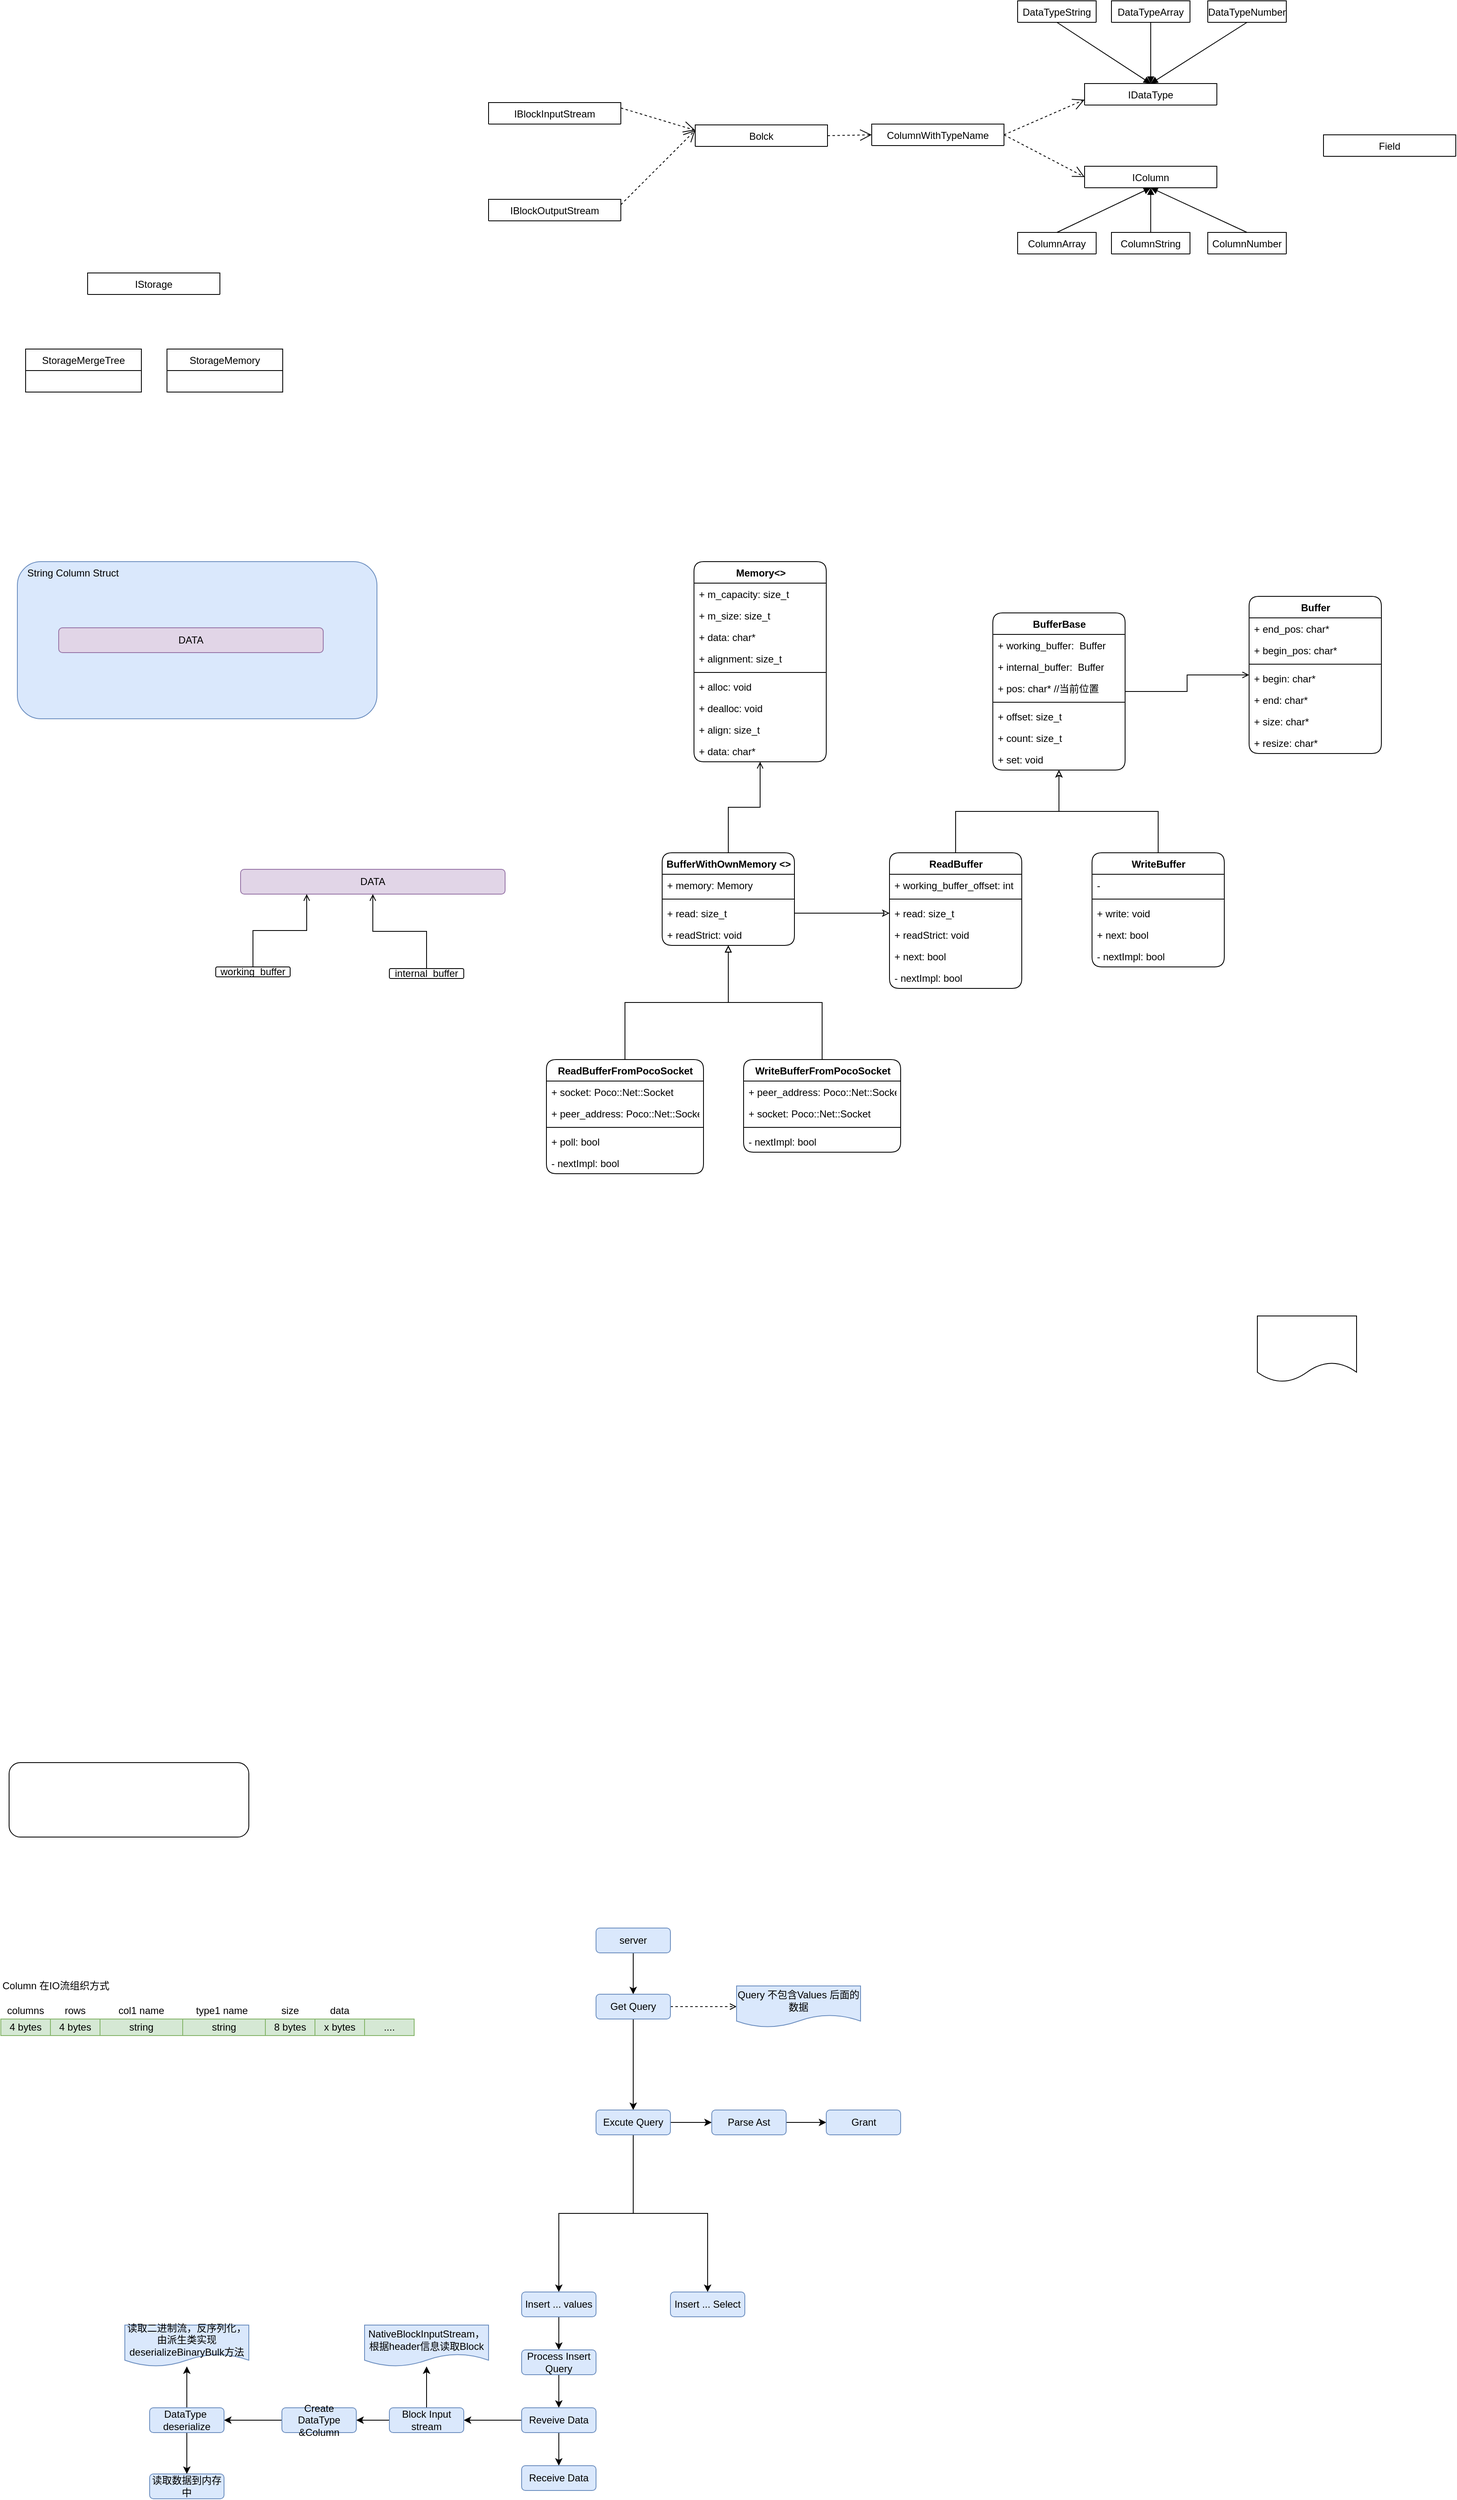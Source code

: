 <mxfile version="13.9.1" type="github">
  <diagram name="Page-1" id="c7558073-3199-34d8-9f00-42111426c3f3">
    <mxGraphModel dx="1426" dy="826" grid="1" gridSize="10" guides="1" tooltips="1" connect="1" arrows="1" fold="1" page="1" pageScale="1" pageWidth="3300" pageHeight="4681" background="#ffffff" math="0" shadow="0">
      <root>
        <mxCell id="0" />
        <mxCell id="1" parent="0" />
        <mxCell id="dodQxbUcO5LyURe6pDbE-99" value="ColumnWithTypeName" style="swimlane;fontStyle=0;childLayout=stackLayout;horizontal=1;startSize=26;fillColor=none;horizontalStack=0;resizeParent=1;resizeParentMax=0;resizeLast=0;collapsible=1;marginBottom=0;" parent="1" vertex="1" collapsed="1">
          <mxGeometry x="1063.5" y="639" width="160" height="26" as="geometry">
            <mxRectangle x="973.5" y="989" width="140" height="52" as="alternateBounds" />
          </mxGeometry>
        </mxCell>
        <mxCell id="dodQxbUcO5LyURe6pDbE-103" value="Bolck" style="swimlane;fontStyle=0;childLayout=stackLayout;horizontal=1;startSize=26;fillColor=none;horizontalStack=0;resizeParent=1;resizeParentMax=0;resizeLast=0;collapsible=1;marginBottom=0;" parent="1" vertex="1" collapsed="1">
          <mxGeometry x="850" y="640" width="160" height="26" as="geometry">
            <mxRectangle x="760" y="990" width="140" height="104" as="alternateBounds" />
          </mxGeometry>
        </mxCell>
        <mxCell id="dodQxbUcO5LyURe6pDbE-104" value="+ insert" style="text;strokeColor=none;fillColor=none;align=left;verticalAlign=top;spacingLeft=4;spacingRight=4;overflow=hidden;rotatable=0;points=[[0,0.5],[1,0.5]];portConstraint=eastwest;" parent="dodQxbUcO5LyURe6pDbE-103" vertex="1">
          <mxGeometry y="26" width="160" height="26" as="geometry" />
        </mxCell>
        <mxCell id="dodQxbUcO5LyURe6pDbE-105" value="+ get" style="text;strokeColor=none;fillColor=none;align=left;verticalAlign=top;spacingLeft=4;spacingRight=4;overflow=hidden;rotatable=0;points=[[0,0.5],[1,0.5]];portConstraint=eastwest;" parent="dodQxbUcO5LyURe6pDbE-103" vertex="1">
          <mxGeometry y="52" width="160" height="26" as="geometry" />
        </mxCell>
        <mxCell id="dodQxbUcO5LyURe6pDbE-106" value="+ field: type" style="text;strokeColor=none;fillColor=none;align=left;verticalAlign=top;spacingLeft=4;spacingRight=4;overflow=hidden;rotatable=0;points=[[0,0.5],[1,0.5]];portConstraint=eastwest;" parent="dodQxbUcO5LyURe6pDbE-103" vertex="1">
          <mxGeometry y="78" width="160" height="26" as="geometry" />
        </mxCell>
        <mxCell id="dodQxbUcO5LyURe6pDbE-107" value="IDataType" style="swimlane;fontStyle=0;childLayout=stackLayout;horizontal=1;startSize=26;fillColor=none;horizontalStack=0;resizeParent=1;resizeParentMax=0;resizeLast=0;collapsible=1;marginBottom=0;" parent="1" vertex="1" collapsed="1">
          <mxGeometry x="1321" y="590" width="160" height="26" as="geometry">
            <mxRectangle x="681" y="930" width="140" height="78" as="alternateBounds" />
          </mxGeometry>
        </mxCell>
        <mxCell id="dodQxbUcO5LyURe6pDbE-108" value="+ serialize" style="text;strokeColor=none;fillColor=none;align=left;verticalAlign=top;spacingLeft=4;spacingRight=4;overflow=hidden;rotatable=0;points=[[0,0.5],[1,0.5]];portConstraint=eastwest;" parent="dodQxbUcO5LyURe6pDbE-107" vertex="1">
          <mxGeometry y="26" width="160" height="26" as="geometry" />
        </mxCell>
        <mxCell id="dodQxbUcO5LyURe6pDbE-109" value="+ deserialize" style="text;strokeColor=none;fillColor=none;align=left;verticalAlign=top;spacingLeft=4;spacingRight=4;overflow=hidden;rotatable=0;points=[[0,0.5],[1,0.5]];portConstraint=eastwest;" parent="dodQxbUcO5LyURe6pDbE-107" vertex="1">
          <mxGeometry y="52" width="160" height="26" as="geometry" />
        </mxCell>
        <mxCell id="dodQxbUcO5LyURe6pDbE-111" value="IColumn" style="swimlane;fontStyle=0;childLayout=stackLayout;horizontal=1;startSize=26;fillColor=none;horizontalStack=0;resizeParent=1;resizeParentMax=0;resizeLast=0;collapsible=1;marginBottom=0;" parent="1" vertex="1" collapsed="1">
          <mxGeometry x="1321" y="690" width="160" height="26" as="geometry">
            <mxRectangle x="640" y="1040" width="140" height="130" as="alternateBounds" />
          </mxGeometry>
        </mxCell>
        <mxCell id="dodQxbUcO5LyURe6pDbE-112" value="+ cut" style="text;strokeColor=none;fillColor=none;align=left;verticalAlign=top;spacingLeft=4;spacingRight=4;overflow=hidden;rotatable=0;points=[[0,0.5],[1,0.5]];portConstraint=eastwest;" parent="dodQxbUcO5LyURe6pDbE-111" vertex="1">
          <mxGeometry y="26" width="160" height="26" as="geometry" />
        </mxCell>
        <mxCell id="dodQxbUcO5LyURe6pDbE-113" value="+ insert" style="text;strokeColor=none;fillColor=none;align=left;verticalAlign=top;spacingLeft=4;spacingRight=4;overflow=hidden;rotatable=0;points=[[0,0.5],[1,0.5]];portConstraint=eastwest;" parent="dodQxbUcO5LyURe6pDbE-111" vertex="1">
          <mxGeometry y="52" width="160" height="26" as="geometry" />
        </mxCell>
        <mxCell id="dodQxbUcO5LyURe6pDbE-114" value="+ filter" style="text;strokeColor=none;fillColor=none;align=left;verticalAlign=top;spacingLeft=4;spacingRight=4;overflow=hidden;rotatable=0;points=[[0,0.5],[1,0.5]];portConstraint=eastwest;" parent="dodQxbUcO5LyURe6pDbE-111" vertex="1">
          <mxGeometry y="78" width="160" height="26" as="geometry" />
        </mxCell>
        <mxCell id="dodQxbUcO5LyURe6pDbE-132" value="+ get" style="text;strokeColor=none;fillColor=none;align=left;verticalAlign=top;spacingLeft=4;spacingRight=4;overflow=hidden;rotatable=0;points=[[0,0.5],[1,0.5]];portConstraint=eastwest;" parent="dodQxbUcO5LyURe6pDbE-111" vertex="1">
          <mxGeometry y="104" width="160" height="26" as="geometry" />
        </mxCell>
        <mxCell id="dodQxbUcO5LyURe6pDbE-123" value="ColumnArray" style="swimlane;fontStyle=0;childLayout=stackLayout;horizontal=1;startSize=26;fillColor=none;horizontalStack=0;resizeParent=1;resizeParentMax=0;resizeLast=0;collapsible=1;marginBottom=0;" parent="1" vertex="1" collapsed="1">
          <mxGeometry x="1240" y="770" width="95" height="26" as="geometry">
            <mxRectangle x="655" y="1110" width="140" height="52" as="alternateBounds" />
          </mxGeometry>
        </mxCell>
        <mxCell id="dodQxbUcO5LyURe6pDbE-127" value="Field" style="swimlane;fontStyle=0;childLayout=stackLayout;horizontal=1;startSize=26;fillColor=none;horizontalStack=0;resizeParent=1;resizeParentMax=0;resizeLast=0;collapsible=1;marginBottom=0;" parent="1" vertex="1" collapsed="1">
          <mxGeometry x="1610" y="652" width="160" height="26" as="geometry">
            <mxRectangle x="640" y="1040" width="140" height="104" as="alternateBounds" />
          </mxGeometry>
        </mxCell>
        <mxCell id="dodQxbUcO5LyURe6pDbE-128" value="+ cut" style="text;strokeColor=none;fillColor=none;align=left;verticalAlign=top;spacingLeft=4;spacingRight=4;overflow=hidden;rotatable=0;points=[[0,0.5],[1,0.5]];portConstraint=eastwest;" parent="dodQxbUcO5LyURe6pDbE-127" vertex="1">
          <mxGeometry y="26" width="160" height="26" as="geometry" />
        </mxCell>
        <mxCell id="dodQxbUcO5LyURe6pDbE-129" value="+ insert" style="text;strokeColor=none;fillColor=none;align=left;verticalAlign=top;spacingLeft=4;spacingRight=4;overflow=hidden;rotatable=0;points=[[0,0.5],[1,0.5]];portConstraint=eastwest;" parent="dodQxbUcO5LyURe6pDbE-127" vertex="1">
          <mxGeometry y="52" width="160" height="26" as="geometry" />
        </mxCell>
        <mxCell id="dodQxbUcO5LyURe6pDbE-130" value="+ filter" style="text;strokeColor=none;fillColor=none;align=left;verticalAlign=top;spacingLeft=4;spacingRight=4;overflow=hidden;rotatable=0;points=[[0,0.5],[1,0.5]];portConstraint=eastwest;" parent="dodQxbUcO5LyURe6pDbE-127" vertex="1">
          <mxGeometry y="78" width="160" height="26" as="geometry" />
        </mxCell>
        <mxCell id="dodQxbUcO5LyURe6pDbE-135" value="" style="endArrow=open;endSize=12;dashed=1;html=1;entryX=0;entryY=0.5;entryDx=0;entryDy=0;exitX=1;exitY=0.5;exitDx=0;exitDy=0;" parent="1" source="dodQxbUcO5LyURe6pDbE-99" target="dodQxbUcO5LyURe6pDbE-111" edge="1">
          <mxGeometry width="160" relative="1" as="geometry">
            <mxPoint x="1203.5" y="665" as="sourcePoint" />
            <mxPoint x="1260" y="890" as="targetPoint" />
          </mxGeometry>
        </mxCell>
        <mxCell id="dodQxbUcO5LyURe6pDbE-138" value="" style="endArrow=open;endSize=12;dashed=1;html=1;entryX=0;entryY=0.75;entryDx=0;entryDy=0;exitX=1;exitY=0.5;exitDx=0;exitDy=0;" parent="1" source="dodQxbUcO5LyURe6pDbE-99" target="dodQxbUcO5LyURe6pDbE-107" edge="1">
          <mxGeometry width="160" relative="1" as="geometry">
            <mxPoint x="1224" y="652" as="sourcePoint" />
            <mxPoint x="1290" y="723" as="targetPoint" />
          </mxGeometry>
        </mxCell>
        <mxCell id="dodQxbUcO5LyURe6pDbE-140" value="" style="endArrow=open;endSize=12;dashed=1;html=1;entryX=0;entryY=0.5;entryDx=0;entryDy=0;exitX=1;exitY=0.5;exitDx=0;exitDy=0;" parent="1" source="dodQxbUcO5LyURe6pDbE-103" target="dodQxbUcO5LyURe6pDbE-99" edge="1">
          <mxGeometry width="160" relative="1" as="geometry">
            <mxPoint x="1000" y="652" as="sourcePoint" />
            <mxPoint x="1030" y="665" as="targetPoint" />
          </mxGeometry>
        </mxCell>
        <mxCell id="dodQxbUcO5LyURe6pDbE-141" value="ColumnString" style="swimlane;fontStyle=0;childLayout=stackLayout;horizontal=1;startSize=26;fillColor=none;horizontalStack=0;resizeParent=1;resizeParentMax=0;resizeLast=0;collapsible=1;marginBottom=0;" parent="1" vertex="1" collapsed="1">
          <mxGeometry x="1353.5" y="770" width="95" height="26" as="geometry">
            <mxRectangle x="655" y="1110" width="140" height="52" as="alternateBounds" />
          </mxGeometry>
        </mxCell>
        <mxCell id="dodQxbUcO5LyURe6pDbE-142" value="ColumnNumber" style="swimlane;fontStyle=0;childLayout=stackLayout;horizontal=1;startSize=26;fillColor=none;horizontalStack=0;resizeParent=1;resizeParentMax=0;resizeLast=0;collapsible=1;marginBottom=0;" parent="1" vertex="1" collapsed="1">
          <mxGeometry x="1470" y="770" width="95" height="26" as="geometry">
            <mxRectangle x="655" y="1110" width="140" height="52" as="alternateBounds" />
          </mxGeometry>
        </mxCell>
        <mxCell id="dodQxbUcO5LyURe6pDbE-143" value="" style="html=1;verticalAlign=bottom;endArrow=block;entryX=0.5;entryY=1;entryDx=0;entryDy=0;exitX=0.5;exitY=0;exitDx=0;exitDy=0;" parent="1" source="dodQxbUcO5LyURe6pDbE-123" target="dodQxbUcO5LyURe6pDbE-111" edge="1">
          <mxGeometry width="80" relative="1" as="geometry">
            <mxPoint x="1210" y="870" as="sourcePoint" />
            <mxPoint x="1290" y="870" as="targetPoint" />
          </mxGeometry>
        </mxCell>
        <mxCell id="dodQxbUcO5LyURe6pDbE-145" value="" style="html=1;verticalAlign=bottom;endArrow=block;entryX=0.5;entryY=1;entryDx=0;entryDy=0;exitX=0.5;exitY=0;exitDx=0;exitDy=0;" parent="1" source="dodQxbUcO5LyURe6pDbE-141" target="dodQxbUcO5LyURe6pDbE-111" edge="1">
          <mxGeometry width="80" relative="1" as="geometry">
            <mxPoint x="1312.5" y="780" as="sourcePoint" />
            <mxPoint x="1411" y="726" as="targetPoint" />
          </mxGeometry>
        </mxCell>
        <mxCell id="dodQxbUcO5LyURe6pDbE-146" value="" style="html=1;verticalAlign=bottom;endArrow=block;entryX=0.5;entryY=1;entryDx=0;entryDy=0;exitX=0.5;exitY=0;exitDx=0;exitDy=0;" parent="1" source="dodQxbUcO5LyURe6pDbE-142" target="dodQxbUcO5LyURe6pDbE-111" edge="1">
          <mxGeometry width="80" relative="1" as="geometry">
            <mxPoint x="1322.5" y="790" as="sourcePoint" />
            <mxPoint x="1421" y="736" as="targetPoint" />
          </mxGeometry>
        </mxCell>
        <mxCell id="dodQxbUcO5LyURe6pDbE-147" value="DataTypeString" style="swimlane;fontStyle=0;childLayout=stackLayout;horizontal=1;startSize=26;fillColor=none;horizontalStack=0;resizeParent=1;resizeParentMax=0;resizeLast=0;collapsible=1;marginBottom=0;" parent="1" vertex="1" collapsed="1">
          <mxGeometry x="1240" y="490" width="95" height="26" as="geometry">
            <mxRectangle x="655" y="1110" width="140" height="52" as="alternateBounds" />
          </mxGeometry>
        </mxCell>
        <mxCell id="dodQxbUcO5LyURe6pDbE-148" value="DataTypeArray" style="swimlane;fontStyle=0;childLayout=stackLayout;horizontal=1;startSize=26;fillColor=none;horizontalStack=0;resizeParent=1;resizeParentMax=0;resizeLast=0;collapsible=1;marginBottom=0;" parent="1" vertex="1" collapsed="1">
          <mxGeometry x="1353.5" y="490" width="95" height="26" as="geometry">
            <mxRectangle x="655" y="1110" width="140" height="52" as="alternateBounds" />
          </mxGeometry>
        </mxCell>
        <mxCell id="dodQxbUcO5LyURe6pDbE-149" value="DataTypeNumber" style="swimlane;fontStyle=0;childLayout=stackLayout;horizontal=1;startSize=26;fillColor=none;horizontalStack=0;resizeParent=1;resizeParentMax=0;resizeLast=0;collapsible=1;marginBottom=0;" parent="1" vertex="1" collapsed="1">
          <mxGeometry x="1470" y="490" width="95" height="26" as="geometry">
            <mxRectangle x="655" y="1110" width="140" height="52" as="alternateBounds" />
          </mxGeometry>
        </mxCell>
        <mxCell id="dodQxbUcO5LyURe6pDbE-150" value="" style="html=1;verticalAlign=bottom;endArrow=block;exitX=0.5;exitY=1;exitDx=0;exitDy=0;" parent="1" source="dodQxbUcO5LyURe6pDbE-148" target="dodQxbUcO5LyURe6pDbE-107" edge="1">
          <mxGeometry width="80" relative="1" as="geometry">
            <mxPoint x="1380" y="540" as="sourcePoint" />
            <mxPoint x="1460" y="540" as="targetPoint" />
          </mxGeometry>
        </mxCell>
        <mxCell id="dodQxbUcO5LyURe6pDbE-151" value="" style="html=1;verticalAlign=bottom;endArrow=block;exitX=0.5;exitY=1;exitDx=0;exitDy=0;entryX=0.5;entryY=0;entryDx=0;entryDy=0;" parent="1" source="dodQxbUcO5LyURe6pDbE-149" target="dodQxbUcO5LyURe6pDbE-107" edge="1">
          <mxGeometry width="80" relative="1" as="geometry">
            <mxPoint x="1411" y="526" as="sourcePoint" />
            <mxPoint x="1411" y="600" as="targetPoint" />
          </mxGeometry>
        </mxCell>
        <mxCell id="dodQxbUcO5LyURe6pDbE-152" value="" style="html=1;verticalAlign=bottom;endArrow=block;exitX=0.5;exitY=1;exitDx=0;exitDy=0;entryX=0.5;entryY=0;entryDx=0;entryDy=0;" parent="1" source="dodQxbUcO5LyURe6pDbE-147" target="dodQxbUcO5LyURe6pDbE-107" edge="1">
          <mxGeometry width="80" relative="1" as="geometry">
            <mxPoint x="1421" y="536" as="sourcePoint" />
            <mxPoint x="1421" y="610" as="targetPoint" />
          </mxGeometry>
        </mxCell>
        <mxCell id="dodQxbUcO5LyURe6pDbE-153" value="IBlockInputStream" style="swimlane;fontStyle=0;childLayout=stackLayout;horizontal=1;startSize=26;fillColor=none;horizontalStack=0;resizeParent=1;resizeParentMax=0;resizeLast=0;collapsible=1;marginBottom=0;" parent="1" vertex="1" collapsed="1">
          <mxGeometry x="600" y="613" width="160" height="26" as="geometry">
            <mxRectangle x="515" y="940" width="140" height="52" as="alternateBounds" />
          </mxGeometry>
        </mxCell>
        <mxCell id="dodQxbUcO5LyURe6pDbE-154" value="+ read" style="text;strokeColor=none;fillColor=none;align=left;verticalAlign=top;spacingLeft=4;spacingRight=4;overflow=hidden;rotatable=0;points=[[0,0.5],[1,0.5]];portConstraint=eastwest;" parent="dodQxbUcO5LyURe6pDbE-153" vertex="1">
          <mxGeometry y="26" width="160" height="26" as="geometry" />
        </mxCell>
        <mxCell id="dodQxbUcO5LyURe6pDbE-157" value="IBlockOutputStream" style="swimlane;fontStyle=0;childLayout=stackLayout;horizontal=1;startSize=26;fillColor=none;horizontalStack=0;resizeParent=1;resizeParentMax=0;resizeLast=0;collapsible=1;marginBottom=0;" parent="1" vertex="1" collapsed="1">
          <mxGeometry x="600" y="730" width="160" height="26" as="geometry">
            <mxRectangle x="515" y="1060" width="140" height="78" as="alternateBounds" />
          </mxGeometry>
        </mxCell>
        <mxCell id="dodQxbUcO5LyURe6pDbE-158" value="+ write" style="text;strokeColor=none;fillColor=none;align=left;verticalAlign=top;spacingLeft=4;spacingRight=4;overflow=hidden;rotatable=0;points=[[0,0.5],[1,0.5]];portConstraint=eastwest;" parent="dodQxbUcO5LyURe6pDbE-157" vertex="1">
          <mxGeometry y="26" width="160" height="26" as="geometry" />
        </mxCell>
        <mxCell id="dodQxbUcO5LyURe6pDbE-159" value="+ flush" style="text;strokeColor=none;fillColor=none;align=left;verticalAlign=top;spacingLeft=4;spacingRight=4;overflow=hidden;rotatable=0;points=[[0,0.5],[1,0.5]];portConstraint=eastwest;" parent="dodQxbUcO5LyURe6pDbE-157" vertex="1">
          <mxGeometry y="52" width="160" height="26" as="geometry" />
        </mxCell>
        <mxCell id="dodQxbUcO5LyURe6pDbE-161" value="" style="endArrow=open;endSize=12;dashed=1;html=1;exitX=1;exitY=0.25;exitDx=0;exitDy=0;entryX=0;entryY=0.25;entryDx=0;entryDy=0;" parent="1" source="dodQxbUcO5LyURe6pDbE-153" target="dodQxbUcO5LyURe6pDbE-103" edge="1">
          <mxGeometry width="160" relative="1" as="geometry">
            <mxPoint x="770" y="652" as="sourcePoint" />
            <mxPoint x="823.5" y="651" as="targetPoint" />
          </mxGeometry>
        </mxCell>
        <mxCell id="dodQxbUcO5LyURe6pDbE-162" value="" style="endArrow=open;endSize=12;dashed=1;html=1;exitX=1;exitY=0.25;exitDx=0;exitDy=0;entryX=0;entryY=0.25;entryDx=0;entryDy=0;" parent="1" source="dodQxbUcO5LyURe6pDbE-157" target="dodQxbUcO5LyURe6pDbE-103" edge="1">
          <mxGeometry width="160" relative="1" as="geometry">
            <mxPoint x="805" y="613" as="sourcePoint" />
            <mxPoint x="840" y="678" as="targetPoint" />
          </mxGeometry>
        </mxCell>
        <mxCell id="dodQxbUcO5LyURe6pDbE-164" value="IStorage" style="swimlane;fontStyle=0;childLayout=stackLayout;horizontal=1;startSize=26;fillColor=none;horizontalStack=0;resizeParent=1;resizeParentMax=0;resizeLast=0;collapsible=1;marginBottom=0;" parent="1" vertex="1" collapsed="1">
          <mxGeometry x="115" y="819" width="160" height="26" as="geometry">
            <mxRectangle x="515" y="1060" width="140" height="78" as="alternateBounds" />
          </mxGeometry>
        </mxCell>
        <mxCell id="dodQxbUcO5LyURe6pDbE-165" value="+ write" style="text;strokeColor=none;fillColor=none;align=left;verticalAlign=top;spacingLeft=4;spacingRight=4;overflow=hidden;rotatable=0;points=[[0,0.5],[1,0.5]];portConstraint=eastwest;" parent="dodQxbUcO5LyURe6pDbE-164" vertex="1">
          <mxGeometry y="26" width="160" height="26" as="geometry" />
        </mxCell>
        <mxCell id="dodQxbUcO5LyURe6pDbE-166" value="+ flush" style="text;strokeColor=none;fillColor=none;align=left;verticalAlign=top;spacingLeft=4;spacingRight=4;overflow=hidden;rotatable=0;points=[[0,0.5],[1,0.5]];portConstraint=eastwest;" parent="dodQxbUcO5LyURe6pDbE-164" vertex="1">
          <mxGeometry y="52" width="160" height="26" as="geometry" />
        </mxCell>
        <mxCell id="dodQxbUcO5LyURe6pDbE-167" value="StorageMergeTree" style="swimlane;fontStyle=0;childLayout=stackLayout;horizontal=1;startSize=26;fillColor=none;horizontalStack=0;resizeParent=1;resizeParentMax=0;resizeLast=0;collapsible=1;marginBottom=0;" parent="1" vertex="1">
          <mxGeometry x="40" y="911" width="140" height="52" as="geometry">
            <mxRectangle x="10" y="1014" width="160" height="26" as="alternateBounds" />
          </mxGeometry>
        </mxCell>
        <mxCell id="dodQxbUcO5LyURe6pDbE-170" value="StorageMemory" style="swimlane;fontStyle=0;childLayout=stackLayout;horizontal=1;startSize=26;fillColor=none;horizontalStack=0;resizeParent=1;resizeParentMax=0;resizeLast=0;collapsible=1;marginBottom=0;" parent="1" vertex="1">
          <mxGeometry x="211" y="911" width="140" height="52" as="geometry">
            <mxRectangle x="183.5" y="1016" width="160" height="26" as="alternateBounds" />
          </mxGeometry>
        </mxCell>
        <mxCell id="x5p53JLdajqoWZ6c-LID-4" style="edgeStyle=orthogonalEdgeStyle;rounded=0;orthogonalLoop=1;jettySize=auto;html=1;exitX=0.5;exitY=1;exitDx=0;exitDy=0;entryX=0.5;entryY=0;entryDx=0;entryDy=0;" edge="1" parent="1" source="dodQxbUcO5LyURe6pDbE-173" target="x5p53JLdajqoWZ6c-LID-1">
          <mxGeometry relative="1" as="geometry" />
        </mxCell>
        <mxCell id="dodQxbUcO5LyURe6pDbE-173" value="server" style="rounded=1;whiteSpace=wrap;html=1;fillColor=#dae8fc;strokeColor=#6c8ebf;" parent="1" vertex="1">
          <mxGeometry x="730" y="2820" width="90" height="30" as="geometry" />
        </mxCell>
        <mxCell id="x5p53JLdajqoWZ6c-LID-5" style="edgeStyle=orthogonalEdgeStyle;rounded=0;orthogonalLoop=1;jettySize=auto;html=1;exitX=0.5;exitY=1;exitDx=0;exitDy=0;" edge="1" parent="1" source="x5p53JLdajqoWZ6c-LID-1" target="x5p53JLdajqoWZ6c-LID-3">
          <mxGeometry relative="1" as="geometry" />
        </mxCell>
        <mxCell id="x5p53JLdajqoWZ6c-LID-6" style="edgeStyle=orthogonalEdgeStyle;rounded=0;orthogonalLoop=1;jettySize=auto;html=1;exitX=1;exitY=0.5;exitDx=0;exitDy=0;entryX=0;entryY=0.5;entryDx=0;entryDy=0;dashed=1;endArrow=open;endFill=0;" edge="1" parent="1" source="x5p53JLdajqoWZ6c-LID-1" target="x5p53JLdajqoWZ6c-LID-2">
          <mxGeometry relative="1" as="geometry" />
        </mxCell>
        <mxCell id="x5p53JLdajqoWZ6c-LID-1" value="Get Query" style="rounded=1;whiteSpace=wrap;html=1;fillColor=#dae8fc;strokeColor=#6c8ebf;" vertex="1" parent="1">
          <mxGeometry x="730" y="2900" width="90" height="30" as="geometry" />
        </mxCell>
        <mxCell id="x5p53JLdajqoWZ6c-LID-2" value="Query 不包含Values 后面的数据" style="shape=document;whiteSpace=wrap;html=1;boundedLbl=1;fillColor=#dae8fc;strokeColor=#6c8ebf;" vertex="1" parent="1">
          <mxGeometry x="900" y="2890" width="150" height="50" as="geometry" />
        </mxCell>
        <mxCell id="x5p53JLdajqoWZ6c-LID-9" style="edgeStyle=orthogonalEdgeStyle;rounded=0;orthogonalLoop=1;jettySize=auto;html=1;exitX=0.5;exitY=1;exitDx=0;exitDy=0;" edge="1" parent="1" source="x5p53JLdajqoWZ6c-LID-3" target="x5p53JLdajqoWZ6c-LID-7">
          <mxGeometry relative="1" as="geometry" />
        </mxCell>
        <mxCell id="x5p53JLdajqoWZ6c-LID-10" style="edgeStyle=orthogonalEdgeStyle;rounded=0;orthogonalLoop=1;jettySize=auto;html=1;exitX=0.5;exitY=1;exitDx=0;exitDy=0;" edge="1" parent="1" source="x5p53JLdajqoWZ6c-LID-3" target="x5p53JLdajqoWZ6c-LID-8">
          <mxGeometry relative="1" as="geometry" />
        </mxCell>
        <mxCell id="x5p53JLdajqoWZ6c-LID-25" style="edgeStyle=orthogonalEdgeStyle;rounded=0;orthogonalLoop=1;jettySize=auto;html=1;exitX=1;exitY=0.5;exitDx=0;exitDy=0;entryX=0;entryY=0.5;entryDx=0;entryDy=0;endArrow=classic;endFill=1;" edge="1" parent="1" source="x5p53JLdajqoWZ6c-LID-3" target="x5p53JLdajqoWZ6c-LID-23">
          <mxGeometry relative="1" as="geometry" />
        </mxCell>
        <mxCell id="x5p53JLdajqoWZ6c-LID-3" value="Excute Query" style="rounded=1;whiteSpace=wrap;html=1;fillColor=#dae8fc;strokeColor=#6c8ebf;" vertex="1" parent="1">
          <mxGeometry x="730" y="3040" width="90" height="30" as="geometry" />
        </mxCell>
        <mxCell id="x5p53JLdajqoWZ6c-LID-12" style="edgeStyle=orthogonalEdgeStyle;rounded=0;orthogonalLoop=1;jettySize=auto;html=1;exitX=0.5;exitY=1;exitDx=0;exitDy=0;" edge="1" parent="1" source="x5p53JLdajqoWZ6c-LID-7" target="x5p53JLdajqoWZ6c-LID-11">
          <mxGeometry relative="1" as="geometry" />
        </mxCell>
        <mxCell id="x5p53JLdajqoWZ6c-LID-7" value="Insert ... values" style="rounded=1;whiteSpace=wrap;html=1;fillColor=#dae8fc;strokeColor=#6c8ebf;" vertex="1" parent="1">
          <mxGeometry x="640" y="3260" width="90" height="30" as="geometry" />
        </mxCell>
        <mxCell id="x5p53JLdajqoWZ6c-LID-8" value="Insert ... Select" style="rounded=1;whiteSpace=wrap;html=1;fillColor=#dae8fc;strokeColor=#6c8ebf;" vertex="1" parent="1">
          <mxGeometry x="820" y="3260" width="90" height="30" as="geometry" />
        </mxCell>
        <mxCell id="x5p53JLdajqoWZ6c-LID-14" style="edgeStyle=orthogonalEdgeStyle;rounded=0;orthogonalLoop=1;jettySize=auto;html=1;exitX=0.5;exitY=1;exitDx=0;exitDy=0;endArrow=classic;endFill=1;" edge="1" parent="1" source="x5p53JLdajqoWZ6c-LID-11" target="x5p53JLdajqoWZ6c-LID-13">
          <mxGeometry relative="1" as="geometry" />
        </mxCell>
        <mxCell id="x5p53JLdajqoWZ6c-LID-11" value="Process Insert Query" style="rounded=1;whiteSpace=wrap;html=1;fillColor=#dae8fc;strokeColor=#6c8ebf;" vertex="1" parent="1">
          <mxGeometry x="640" y="3330" width="90" height="30" as="geometry" />
        </mxCell>
        <mxCell id="x5p53JLdajqoWZ6c-LID-16" style="edgeStyle=orthogonalEdgeStyle;rounded=0;orthogonalLoop=1;jettySize=auto;html=1;exitX=0.5;exitY=1;exitDx=0;exitDy=0;endArrow=classic;endFill=1;" edge="1" parent="1" source="x5p53JLdajqoWZ6c-LID-13" target="x5p53JLdajqoWZ6c-LID-15">
          <mxGeometry relative="1" as="geometry" />
        </mxCell>
        <mxCell id="x5p53JLdajqoWZ6c-LID-18" style="edgeStyle=orthogonalEdgeStyle;rounded=0;orthogonalLoop=1;jettySize=auto;html=1;exitX=0;exitY=0.5;exitDx=0;exitDy=0;endArrow=classic;endFill=1;" edge="1" parent="1" source="x5p53JLdajqoWZ6c-LID-13" target="x5p53JLdajqoWZ6c-LID-17">
          <mxGeometry relative="1" as="geometry" />
        </mxCell>
        <mxCell id="x5p53JLdajqoWZ6c-LID-13" value="Reveive Data" style="rounded=1;whiteSpace=wrap;html=1;fillColor=#dae8fc;strokeColor=#6c8ebf;" vertex="1" parent="1">
          <mxGeometry x="640" y="3400" width="90" height="30" as="geometry" />
        </mxCell>
        <mxCell id="x5p53JLdajqoWZ6c-LID-15" value="Receive Data" style="rounded=1;whiteSpace=wrap;html=1;fillColor=#dae8fc;strokeColor=#6c8ebf;" vertex="1" parent="1">
          <mxGeometry x="640" y="3470" width="90" height="30" as="geometry" />
        </mxCell>
        <mxCell id="x5p53JLdajqoWZ6c-LID-22" style="edgeStyle=orthogonalEdgeStyle;rounded=0;orthogonalLoop=1;jettySize=auto;html=1;exitX=0.5;exitY=0;exitDx=0;exitDy=0;endArrow=classic;endFill=1;" edge="1" parent="1" source="x5p53JLdajqoWZ6c-LID-17" target="x5p53JLdajqoWZ6c-LID-21">
          <mxGeometry relative="1" as="geometry" />
        </mxCell>
        <mxCell id="x5p53JLdajqoWZ6c-LID-40" style="edgeStyle=orthogonalEdgeStyle;rounded=0;orthogonalLoop=1;jettySize=auto;html=1;entryX=1;entryY=0.5;entryDx=0;entryDy=0;endArrow=classic;endFill=1;exitX=0;exitY=0.5;exitDx=0;exitDy=0;" edge="1" parent="1" source="x5p53JLdajqoWZ6c-LID-45" target="x5p53JLdajqoWZ6c-LID-39">
          <mxGeometry relative="1" as="geometry">
            <mxPoint x="350" y="3415" as="sourcePoint" />
          </mxGeometry>
        </mxCell>
        <mxCell id="x5p53JLdajqoWZ6c-LID-46" style="edgeStyle=orthogonalEdgeStyle;rounded=0;orthogonalLoop=1;jettySize=auto;html=1;exitX=0;exitY=0.5;exitDx=0;exitDy=0;entryX=1;entryY=0.5;entryDx=0;entryDy=0;endArrow=classic;endFill=1;" edge="1" parent="1" source="x5p53JLdajqoWZ6c-LID-17" target="x5p53JLdajqoWZ6c-LID-45">
          <mxGeometry relative="1" as="geometry" />
        </mxCell>
        <mxCell id="x5p53JLdajqoWZ6c-LID-17" value="Block Input stream" style="rounded=1;whiteSpace=wrap;html=1;fillColor=#dae8fc;strokeColor=#6c8ebf;" vertex="1" parent="1">
          <mxGeometry x="480" y="3400" width="90" height="30" as="geometry" />
        </mxCell>
        <mxCell id="x5p53JLdajqoWZ6c-LID-21" value="NativeBlockInputStream，根据header信息读取Block" style="shape=document;whiteSpace=wrap;html=1;boundedLbl=1;fillColor=#dae8fc;strokeColor=#6c8ebf;" vertex="1" parent="1">
          <mxGeometry x="450" y="3300" width="150" height="50" as="geometry" />
        </mxCell>
        <mxCell id="x5p53JLdajqoWZ6c-LID-26" style="edgeStyle=orthogonalEdgeStyle;rounded=0;orthogonalLoop=1;jettySize=auto;html=1;exitX=1;exitY=0.5;exitDx=0;exitDy=0;entryX=0;entryY=0.5;entryDx=0;entryDy=0;endArrow=classic;endFill=1;" edge="1" parent="1" source="x5p53JLdajqoWZ6c-LID-23" target="x5p53JLdajqoWZ6c-LID-24">
          <mxGeometry relative="1" as="geometry" />
        </mxCell>
        <mxCell id="x5p53JLdajqoWZ6c-LID-23" value="Parse Ast" style="rounded=1;whiteSpace=wrap;html=1;fillColor=#dae8fc;strokeColor=#6c8ebf;" vertex="1" parent="1">
          <mxGeometry x="870" y="3040" width="90" height="30" as="geometry" />
        </mxCell>
        <mxCell id="x5p53JLdajqoWZ6c-LID-24" value="Grant" style="rounded=1;whiteSpace=wrap;html=1;fillColor=#dae8fc;strokeColor=#6c8ebf;" vertex="1" parent="1">
          <mxGeometry x="1008.5" y="3040" width="90" height="30" as="geometry" />
        </mxCell>
        <mxCell id="x5p53JLdajqoWZ6c-LID-27" value="4 bytes" style="rounded=0;whiteSpace=wrap;html=1;fillColor=#d5e8d4;strokeColor=#82b366;" vertex="1" parent="1">
          <mxGeometry x="10" y="2930" width="60" height="20" as="geometry" />
        </mxCell>
        <mxCell id="x5p53JLdajqoWZ6c-LID-28" value="4 bytes" style="rounded=0;whiteSpace=wrap;html=1;fillColor=#d5e8d4;strokeColor=#82b366;" vertex="1" parent="1">
          <mxGeometry x="70" y="2930" width="60" height="20" as="geometry" />
        </mxCell>
        <mxCell id="x5p53JLdajqoWZ6c-LID-29" value="columns" style="text;html=1;strokeColor=none;fillColor=none;align=center;verticalAlign=middle;whiteSpace=wrap;rounded=0;" vertex="1" parent="1">
          <mxGeometry x="20" y="2910" width="40" height="20" as="geometry" />
        </mxCell>
        <mxCell id="x5p53JLdajqoWZ6c-LID-30" value="rows" style="text;html=1;strokeColor=none;fillColor=none;align=center;verticalAlign=middle;whiteSpace=wrap;rounded=0;" vertex="1" parent="1">
          <mxGeometry x="80" y="2910" width="40" height="20" as="geometry" />
        </mxCell>
        <mxCell id="x5p53JLdajqoWZ6c-LID-31" value="string" style="rounded=0;whiteSpace=wrap;html=1;fillColor=#d5e8d4;strokeColor=#82b366;" vertex="1" parent="1">
          <mxGeometry x="130" y="2930" width="100" height="20" as="geometry" />
        </mxCell>
        <mxCell id="x5p53JLdajqoWZ6c-LID-32" value="string" style="rounded=0;whiteSpace=wrap;html=1;fillColor=#d5e8d4;strokeColor=#82b366;" vertex="1" parent="1">
          <mxGeometry x="230" y="2930" width="100" height="20" as="geometry" />
        </mxCell>
        <mxCell id="x5p53JLdajqoWZ6c-LID-34" value="" style="rounded=1;whiteSpace=wrap;html=1;shadow=0;glass=0;sketch=0;fillColor=#FFFFFF;gradientColor=none;" vertex="1" parent="1">
          <mxGeometry x="20" y="2620" width="290" height="90" as="geometry" />
        </mxCell>
        <mxCell id="x5p53JLdajqoWZ6c-LID-36" value="Column 在IO流组织方式" style="text;html=1;strokeColor=none;fillColor=none;align=left;verticalAlign=middle;whiteSpace=wrap;rounded=0;shadow=0;glass=0;sketch=0;" vertex="1" parent="1">
          <mxGeometry x="10" y="2880" width="190" height="20" as="geometry" />
        </mxCell>
        <mxCell id="x5p53JLdajqoWZ6c-LID-37" value="col1 name" style="text;html=1;strokeColor=none;fillColor=none;align=center;verticalAlign=middle;whiteSpace=wrap;rounded=0;" vertex="1" parent="1">
          <mxGeometry x="150" y="2910" width="60" height="20" as="geometry" />
        </mxCell>
        <mxCell id="x5p53JLdajqoWZ6c-LID-38" value="type1 name" style="text;html=1;strokeColor=none;fillColor=none;align=center;verticalAlign=middle;whiteSpace=wrap;rounded=0;" vertex="1" parent="1">
          <mxGeometry x="243" y="2910" width="69" height="20" as="geometry" />
        </mxCell>
        <mxCell id="x5p53JLdajqoWZ6c-LID-43" style="edgeStyle=orthogonalEdgeStyle;rounded=0;orthogonalLoop=1;jettySize=auto;html=1;exitX=0.5;exitY=0;exitDx=0;exitDy=0;endArrow=classic;endFill=1;" edge="1" parent="1" source="x5p53JLdajqoWZ6c-LID-39" target="x5p53JLdajqoWZ6c-LID-42">
          <mxGeometry relative="1" as="geometry" />
        </mxCell>
        <mxCell id="x5p53JLdajqoWZ6c-LID-48" style="edgeStyle=orthogonalEdgeStyle;rounded=0;orthogonalLoop=1;jettySize=auto;html=1;exitX=0.5;exitY=1;exitDx=0;exitDy=0;endArrow=classic;endFill=1;" edge="1" parent="1" source="x5p53JLdajqoWZ6c-LID-39" target="x5p53JLdajqoWZ6c-LID-47">
          <mxGeometry relative="1" as="geometry" />
        </mxCell>
        <mxCell id="x5p53JLdajqoWZ6c-LID-39" value="DataType&amp;nbsp;&lt;br&gt;deserialize" style="rounded=1;whiteSpace=wrap;html=1;fillColor=#dae8fc;strokeColor=#6c8ebf;" vertex="1" parent="1">
          <mxGeometry x="190" y="3400" width="90" height="30" as="geometry" />
        </mxCell>
        <mxCell id="x5p53JLdajqoWZ6c-LID-42" value="读取二进制流，反序列化，由派生类实现deserializeBinaryBulk方法" style="shape=document;whiteSpace=wrap;html=1;boundedLbl=1;fillColor=#dae8fc;strokeColor=#6c8ebf;" vertex="1" parent="1">
          <mxGeometry x="160" y="3300" width="150" height="50" as="geometry" />
        </mxCell>
        <mxCell id="x5p53JLdajqoWZ6c-LID-45" value="Create DataType &amp;amp;Column" style="rounded=1;whiteSpace=wrap;html=1;fillColor=#dae8fc;strokeColor=#6c8ebf;" vertex="1" parent="1">
          <mxGeometry x="350" y="3400" width="90" height="30" as="geometry" />
        </mxCell>
        <mxCell id="x5p53JLdajqoWZ6c-LID-47" value="读取数据到内存中" style="rounded=1;whiteSpace=wrap;html=1;fillColor=#dae8fc;strokeColor=#6c8ebf;" vertex="1" parent="1">
          <mxGeometry x="190" y="3480" width="90" height="30" as="geometry" />
        </mxCell>
        <mxCell id="x5p53JLdajqoWZ6c-LID-50" value="&amp;nbsp; &amp;nbsp;String Column Struct" style="rounded=1;whiteSpace=wrap;html=1;shadow=0;glass=0;sketch=0;fillColor=#dae8fc;align=left;verticalAlign=top;strokeColor=#6c8ebf;" vertex="1" parent="1">
          <mxGeometry x="30" y="1168" width="435" height="190" as="geometry" />
        </mxCell>
        <mxCell id="x5p53JLdajqoWZ6c-LID-51" value="DATA" style="rounded=1;whiteSpace=wrap;html=1;shadow=0;glass=0;sketch=0;fillColor=#e1d5e7;strokeColor=#9673a6;" vertex="1" parent="1">
          <mxGeometry x="80" y="1248" width="320" height="30" as="geometry" />
        </mxCell>
        <mxCell id="x5p53JLdajqoWZ6c-LID-52" value="8 bytes" style="rounded=0;whiteSpace=wrap;html=1;fillColor=#d5e8d4;strokeColor=#82b366;" vertex="1" parent="1">
          <mxGeometry x="330" y="2930" width="60" height="20" as="geometry" />
        </mxCell>
        <mxCell id="x5p53JLdajqoWZ6c-LID-53" value="size" style="text;html=1;strokeColor=none;fillColor=none;align=center;verticalAlign=middle;whiteSpace=wrap;rounded=0;" vertex="1" parent="1">
          <mxGeometry x="330" y="2910" width="60" height="20" as="geometry" />
        </mxCell>
        <mxCell id="x5p53JLdajqoWZ6c-LID-54" value="x bytes" style="rounded=0;whiteSpace=wrap;html=1;fillColor=#d5e8d4;strokeColor=#82b366;" vertex="1" parent="1">
          <mxGeometry x="390" y="2930" width="60" height="20" as="geometry" />
        </mxCell>
        <mxCell id="x5p53JLdajqoWZ6c-LID-56" value="data" style="text;html=1;strokeColor=none;fillColor=none;align=center;verticalAlign=middle;whiteSpace=wrap;rounded=0;" vertex="1" parent="1">
          <mxGeometry x="390" y="2910" width="60" height="20" as="geometry" />
        </mxCell>
        <mxCell id="x5p53JLdajqoWZ6c-LID-57" value="...." style="rounded=0;whiteSpace=wrap;html=1;fillColor=#d5e8d4;strokeColor=#82b366;" vertex="1" parent="1">
          <mxGeometry x="450" y="2930" width="60" height="20" as="geometry" />
        </mxCell>
        <mxCell id="x5p53JLdajqoWZ6c-LID-133" style="edgeStyle=orthogonalEdgeStyle;rounded=0;orthogonalLoop=1;jettySize=auto;html=1;exitX=0.5;exitY=0;exitDx=0;exitDy=0;entryX=0.5;entryY=1;entryDx=0;entryDy=0;endArrow=classic;endFill=0;" edge="1" parent="1" source="x5p53JLdajqoWZ6c-LID-64" target="x5p53JLdajqoWZ6c-LID-87">
          <mxGeometry relative="1" as="geometry" />
        </mxCell>
        <mxCell id="x5p53JLdajqoWZ6c-LID-64" value="ReadBuffer" style="swimlane;fontStyle=1;align=center;verticalAlign=top;childLayout=stackLayout;horizontal=1;startSize=26;horizontalStack=0;resizeParent=1;resizeParentMax=0;resizeLast=0;collapsible=1;marginBottom=0;rounded=1;shadow=0;glass=0;sketch=0;fillColor=#FFFFFF;html=1;" vertex="1" parent="1">
          <mxGeometry x="1085" y="1520" width="160" height="164" as="geometry">
            <mxRectangle x="910" y="1780" width="100" height="26" as="alternateBounds" />
          </mxGeometry>
        </mxCell>
        <mxCell id="x5p53JLdajqoWZ6c-LID-65" value="+ working_buffer_offset: int" style="text;strokeColor=none;fillColor=none;align=left;verticalAlign=top;spacingLeft=4;spacingRight=4;overflow=hidden;rotatable=0;points=[[0,0.5],[1,0.5]];portConstraint=eastwest;" vertex="1" parent="x5p53JLdajqoWZ6c-LID-64">
          <mxGeometry y="26" width="160" height="26" as="geometry" />
        </mxCell>
        <mxCell id="x5p53JLdajqoWZ6c-LID-66" value="" style="line;strokeWidth=1;fillColor=none;align=left;verticalAlign=middle;spacingTop=-1;spacingLeft=3;spacingRight=3;rotatable=0;labelPosition=right;points=[];portConstraint=eastwest;" vertex="1" parent="x5p53JLdajqoWZ6c-LID-64">
          <mxGeometry y="52" width="160" height="8" as="geometry" />
        </mxCell>
        <mxCell id="x5p53JLdajqoWZ6c-LID-67" value="+ read: size_t" style="text;strokeColor=none;fillColor=none;align=left;verticalAlign=top;spacingLeft=4;spacingRight=4;overflow=hidden;rotatable=0;points=[[0,0.5],[1,0.5]];portConstraint=eastwest;" vertex="1" parent="x5p53JLdajqoWZ6c-LID-64">
          <mxGeometry y="60" width="160" height="26" as="geometry" />
        </mxCell>
        <mxCell id="x5p53JLdajqoWZ6c-LID-83" value="+ readStrict: void" style="text;strokeColor=none;fillColor=none;align=left;verticalAlign=top;spacingLeft=4;spacingRight=4;overflow=hidden;rotatable=0;points=[[0,0.5],[1,0.5]];portConstraint=eastwest;" vertex="1" parent="x5p53JLdajqoWZ6c-LID-64">
          <mxGeometry y="86" width="160" height="26" as="geometry" />
        </mxCell>
        <mxCell id="x5p53JLdajqoWZ6c-LID-145" value="+ next: bool" style="text;strokeColor=none;fillColor=none;align=left;verticalAlign=top;spacingLeft=4;spacingRight=4;overflow=hidden;rotatable=0;points=[[0,0.5],[1,0.5]];portConstraint=eastwest;" vertex="1" parent="x5p53JLdajqoWZ6c-LID-64">
          <mxGeometry y="112" width="160" height="26" as="geometry" />
        </mxCell>
        <mxCell id="x5p53JLdajqoWZ6c-LID-146" value="- nextImpl: bool" style="text;strokeColor=none;fillColor=none;align=left;verticalAlign=top;spacingLeft=4;spacingRight=4;overflow=hidden;rotatable=0;points=[[0,0.5],[1,0.5]];portConstraint=eastwest;" vertex="1" parent="x5p53JLdajqoWZ6c-LID-64">
          <mxGeometry y="138" width="160" height="26" as="geometry" />
        </mxCell>
        <mxCell id="x5p53JLdajqoWZ6c-LID-134" style="edgeStyle=orthogonalEdgeStyle;rounded=0;orthogonalLoop=1;jettySize=auto;html=1;exitX=0.5;exitY=0;exitDx=0;exitDy=0;endArrow=classic;endFill=0;entryX=0.5;entryY=1;entryDx=0;entryDy=0;" edge="1" parent="1" source="x5p53JLdajqoWZ6c-LID-68" target="x5p53JLdajqoWZ6c-LID-87">
          <mxGeometry relative="1" as="geometry">
            <mxPoint x="1260" y="1260" as="targetPoint" />
          </mxGeometry>
        </mxCell>
        <mxCell id="x5p53JLdajqoWZ6c-LID-68" value="WriteBuffer" style="swimlane;fontStyle=1;align=center;verticalAlign=top;childLayout=stackLayout;horizontal=1;startSize=26;horizontalStack=0;resizeParent=1;resizeParentMax=0;resizeLast=0;collapsible=1;marginBottom=0;rounded=1;shadow=0;glass=0;sketch=0;fillColor=#FFFFFF;html=1;" vertex="1" parent="1">
          <mxGeometry x="1330" y="1520" width="160" height="138" as="geometry">
            <mxRectangle x="1120" y="1780" width="100" height="26" as="alternateBounds" />
          </mxGeometry>
        </mxCell>
        <mxCell id="x5p53JLdajqoWZ6c-LID-69" value="-" style="text;strokeColor=none;fillColor=none;align=left;verticalAlign=top;spacingLeft=4;spacingRight=4;overflow=hidden;rotatable=0;points=[[0,0.5],[1,0.5]];portConstraint=eastwest;" vertex="1" parent="x5p53JLdajqoWZ6c-LID-68">
          <mxGeometry y="26" width="160" height="26" as="geometry" />
        </mxCell>
        <mxCell id="x5p53JLdajqoWZ6c-LID-70" value="" style="line;strokeWidth=1;fillColor=none;align=left;verticalAlign=middle;spacingTop=-1;spacingLeft=3;spacingRight=3;rotatable=0;labelPosition=right;points=[];portConstraint=eastwest;" vertex="1" parent="x5p53JLdajqoWZ6c-LID-68">
          <mxGeometry y="52" width="160" height="8" as="geometry" />
        </mxCell>
        <mxCell id="x5p53JLdajqoWZ6c-LID-71" value="+ write: void" style="text;strokeColor=none;fillColor=none;align=left;verticalAlign=top;spacingLeft=4;spacingRight=4;overflow=hidden;rotatable=0;points=[[0,0.5],[1,0.5]];portConstraint=eastwest;" vertex="1" parent="x5p53JLdajqoWZ6c-LID-68">
          <mxGeometry y="60" width="160" height="26" as="geometry" />
        </mxCell>
        <mxCell id="x5p53JLdajqoWZ6c-LID-84" value="+ next: bool" style="text;strokeColor=none;fillColor=none;align=left;verticalAlign=top;spacingLeft=4;spacingRight=4;overflow=hidden;rotatable=0;points=[[0,0.5],[1,0.5]];portConstraint=eastwest;" vertex="1" parent="x5p53JLdajqoWZ6c-LID-68">
          <mxGeometry y="86" width="160" height="26" as="geometry" />
        </mxCell>
        <mxCell id="x5p53JLdajqoWZ6c-LID-147" value="- nextImpl: bool" style="text;strokeColor=none;fillColor=none;align=left;verticalAlign=top;spacingLeft=4;spacingRight=4;overflow=hidden;rotatable=0;points=[[0,0.5],[1,0.5]];portConstraint=eastwest;" vertex="1" parent="x5p53JLdajqoWZ6c-LID-68">
          <mxGeometry y="112" width="160" height="26" as="geometry" />
        </mxCell>
        <mxCell id="x5p53JLdajqoWZ6c-LID-135" style="edgeStyle=orthogonalEdgeStyle;rounded=0;orthogonalLoop=1;jettySize=auto;html=1;exitX=1;exitY=0.5;exitDx=0;exitDy=0;entryX=0;entryY=0.5;entryDx=0;entryDy=0;endArrow=open;endFill=0;" edge="1" parent="1" source="x5p53JLdajqoWZ6c-LID-87" target="x5p53JLdajqoWZ6c-LID-162">
          <mxGeometry relative="1" as="geometry">
            <mxPoint x="1510" y="1279" as="targetPoint" />
          </mxGeometry>
        </mxCell>
        <mxCell id="x5p53JLdajqoWZ6c-LID-87" value="BufferBase" style="swimlane;fontStyle=1;align=center;verticalAlign=top;childLayout=stackLayout;horizontal=1;startSize=26;horizontalStack=0;resizeParent=1;resizeParentMax=0;resizeLast=0;collapsible=1;marginBottom=0;rounded=1;shadow=0;glass=0;sketch=0;fillColor=#FFFFFF;html=1;" vertex="1" parent="1">
          <mxGeometry x="1210" y="1230" width="160" height="190" as="geometry">
            <mxRectangle x="1210" y="1230" width="100" height="26" as="alternateBounds" />
          </mxGeometry>
        </mxCell>
        <mxCell id="x5p53JLdajqoWZ6c-LID-88" value="+ working_buffer:  Buffer&#xa;" style="text;strokeColor=none;fillColor=none;align=left;verticalAlign=top;spacingLeft=4;spacingRight=4;overflow=hidden;rotatable=0;points=[[0,0.5],[1,0.5]];portConstraint=eastwest;" vertex="1" parent="x5p53JLdajqoWZ6c-LID-87">
          <mxGeometry y="26" width="160" height="26" as="geometry" />
        </mxCell>
        <mxCell id="x5p53JLdajqoWZ6c-LID-148" value="+ internal_buffer:  Buffer&#xa;" style="text;strokeColor=none;fillColor=none;align=left;verticalAlign=top;spacingLeft=4;spacingRight=4;overflow=hidden;rotatable=0;points=[[0,0.5],[1,0.5]];portConstraint=eastwest;" vertex="1" parent="x5p53JLdajqoWZ6c-LID-87">
          <mxGeometry y="52" width="160" height="26" as="geometry" />
        </mxCell>
        <mxCell id="x5p53JLdajqoWZ6c-LID-92" value="+ pos: char* //当前位置&#xa;" style="text;strokeColor=none;fillColor=none;align=left;verticalAlign=top;spacingLeft=4;spacingRight=4;overflow=hidden;rotatable=0;points=[[0,0.5],[1,0.5]];portConstraint=eastwest;" vertex="1" parent="x5p53JLdajqoWZ6c-LID-87">
          <mxGeometry y="78" width="160" height="26" as="geometry" />
        </mxCell>
        <mxCell id="x5p53JLdajqoWZ6c-LID-89" value="" style="line;strokeWidth=1;fillColor=none;align=left;verticalAlign=middle;spacingTop=-1;spacingLeft=3;spacingRight=3;rotatable=0;labelPosition=right;points=[];portConstraint=eastwest;" vertex="1" parent="x5p53JLdajqoWZ6c-LID-87">
          <mxGeometry y="104" width="160" height="8" as="geometry" />
        </mxCell>
        <mxCell id="x5p53JLdajqoWZ6c-LID-90" value="+ offset: size_t" style="text;strokeColor=none;fillColor=none;align=left;verticalAlign=top;spacingLeft=4;spacingRight=4;overflow=hidden;rotatable=0;points=[[0,0.5],[1,0.5]];portConstraint=eastwest;" vertex="1" parent="x5p53JLdajqoWZ6c-LID-87">
          <mxGeometry y="112" width="160" height="26" as="geometry" />
        </mxCell>
        <mxCell id="x5p53JLdajqoWZ6c-LID-91" value="+ count: size_t" style="text;strokeColor=none;fillColor=none;align=left;verticalAlign=top;spacingLeft=4;spacingRight=4;overflow=hidden;rotatable=0;points=[[0,0.5],[1,0.5]];portConstraint=eastwest;" vertex="1" parent="x5p53JLdajqoWZ6c-LID-87">
          <mxGeometry y="138" width="160" height="26" as="geometry" />
        </mxCell>
        <mxCell id="x5p53JLdajqoWZ6c-LID-121" value="+ set: void" style="text;strokeColor=none;fillColor=none;align=left;verticalAlign=top;spacingLeft=4;spacingRight=4;overflow=hidden;rotatable=0;points=[[0,0.5],[1,0.5]];portConstraint=eastwest;" vertex="1" parent="x5p53JLdajqoWZ6c-LID-87">
          <mxGeometry y="164" width="160" height="26" as="geometry" />
        </mxCell>
        <mxCell id="x5p53JLdajqoWZ6c-LID-132" style="edgeStyle=orthogonalEdgeStyle;rounded=0;orthogonalLoop=1;jettySize=auto;html=1;exitX=0.5;exitY=0;exitDx=0;exitDy=0;endArrow=open;endFill=0;" edge="1" parent="1" source="x5p53JLdajqoWZ6c-LID-105" target="x5p53JLdajqoWZ6c-LID-110">
          <mxGeometry relative="1" as="geometry" />
        </mxCell>
        <mxCell id="x5p53JLdajqoWZ6c-LID-105" value="BufferWithOwnMemory &amp;lt;&amp;gt;" style="swimlane;fontStyle=1;align=center;verticalAlign=top;childLayout=stackLayout;horizontal=1;startSize=26;horizontalStack=0;resizeParent=1;resizeParentMax=0;resizeLast=0;collapsible=1;marginBottom=0;rounded=1;shadow=0;glass=0;sketch=0;fillColor=#FFFFFF;html=1;" vertex="1" parent="1">
          <mxGeometry x="810" y="1520" width="160" height="112" as="geometry">
            <mxRectangle x="810" y="1520" width="100" height="26" as="alternateBounds" />
          </mxGeometry>
        </mxCell>
        <mxCell id="x5p53JLdajqoWZ6c-LID-106" value="+ memory: Memory" style="text;strokeColor=none;fillColor=none;align=left;verticalAlign=top;spacingLeft=4;spacingRight=4;overflow=hidden;rotatable=0;points=[[0,0.5],[1,0.5]];portConstraint=eastwest;" vertex="1" parent="x5p53JLdajqoWZ6c-LID-105">
          <mxGeometry y="26" width="160" height="26" as="geometry" />
        </mxCell>
        <mxCell id="x5p53JLdajqoWZ6c-LID-107" value="" style="line;strokeWidth=1;fillColor=none;align=left;verticalAlign=middle;spacingTop=-1;spacingLeft=3;spacingRight=3;rotatable=0;labelPosition=right;points=[];portConstraint=eastwest;" vertex="1" parent="x5p53JLdajqoWZ6c-LID-105">
          <mxGeometry y="52" width="160" height="8" as="geometry" />
        </mxCell>
        <mxCell id="x5p53JLdajqoWZ6c-LID-108" value="+ read: size_t" style="text;strokeColor=none;fillColor=none;align=left;verticalAlign=top;spacingLeft=4;spacingRight=4;overflow=hidden;rotatable=0;points=[[0,0.5],[1,0.5]];portConstraint=eastwest;" vertex="1" parent="x5p53JLdajqoWZ6c-LID-105">
          <mxGeometry y="60" width="160" height="26" as="geometry" />
        </mxCell>
        <mxCell id="x5p53JLdajqoWZ6c-LID-109" value="+ readStrict: void" style="text;strokeColor=none;fillColor=none;align=left;verticalAlign=top;spacingLeft=4;spacingRight=4;overflow=hidden;rotatable=0;points=[[0,0.5],[1,0.5]];portConstraint=eastwest;" vertex="1" parent="x5p53JLdajqoWZ6c-LID-105">
          <mxGeometry y="86" width="160" height="26" as="geometry" />
        </mxCell>
        <mxCell id="x5p53JLdajqoWZ6c-LID-110" value="Memory&amp;lt;&amp;gt;" style="swimlane;fontStyle=1;align=center;verticalAlign=top;childLayout=stackLayout;horizontal=1;startSize=26;horizontalStack=0;resizeParent=1;resizeParentMax=0;resizeLast=0;collapsible=1;marginBottom=0;rounded=1;shadow=0;glass=0;sketch=0;fillColor=#FFFFFF;html=1;" vertex="1" parent="1">
          <mxGeometry x="848.5" y="1168" width="160" height="242" as="geometry">
            <mxRectangle x="848.5" y="1168" width="100" height="26" as="alternateBounds" />
          </mxGeometry>
        </mxCell>
        <mxCell id="x5p53JLdajqoWZ6c-LID-111" value="+ m_capacity: size_t" style="text;strokeColor=none;fillColor=none;align=left;verticalAlign=top;spacingLeft=4;spacingRight=4;overflow=hidden;rotatable=0;points=[[0,0.5],[1,0.5]];portConstraint=eastwest;" vertex="1" parent="x5p53JLdajqoWZ6c-LID-110">
          <mxGeometry y="26" width="160" height="26" as="geometry" />
        </mxCell>
        <mxCell id="x5p53JLdajqoWZ6c-LID-115" value="+ m_size: size_t" style="text;strokeColor=none;fillColor=none;align=left;verticalAlign=top;spacingLeft=4;spacingRight=4;overflow=hidden;rotatable=0;points=[[0,0.5],[1,0.5]];portConstraint=eastwest;" vertex="1" parent="x5p53JLdajqoWZ6c-LID-110">
          <mxGeometry y="52" width="160" height="26" as="geometry" />
        </mxCell>
        <mxCell id="x5p53JLdajqoWZ6c-LID-116" value="+ data: char*" style="text;strokeColor=none;fillColor=none;align=left;verticalAlign=top;spacingLeft=4;spacingRight=4;overflow=hidden;rotatable=0;points=[[0,0.5],[1,0.5]];portConstraint=eastwest;" vertex="1" parent="x5p53JLdajqoWZ6c-LID-110">
          <mxGeometry y="78" width="160" height="26" as="geometry" />
        </mxCell>
        <mxCell id="x5p53JLdajqoWZ6c-LID-118" value="+ alignment: size_t" style="text;strokeColor=none;fillColor=none;align=left;verticalAlign=top;spacingLeft=4;spacingRight=4;overflow=hidden;rotatable=0;points=[[0,0.5],[1,0.5]];portConstraint=eastwest;" vertex="1" parent="x5p53JLdajqoWZ6c-LID-110">
          <mxGeometry y="104" width="160" height="26" as="geometry" />
        </mxCell>
        <mxCell id="x5p53JLdajqoWZ6c-LID-112" value="" style="line;strokeWidth=1;fillColor=none;align=left;verticalAlign=middle;spacingTop=-1;spacingLeft=3;spacingRight=3;rotatable=0;labelPosition=right;points=[];portConstraint=eastwest;" vertex="1" parent="x5p53JLdajqoWZ6c-LID-110">
          <mxGeometry y="130" width="160" height="8" as="geometry" />
        </mxCell>
        <mxCell id="x5p53JLdajqoWZ6c-LID-113" value="+ alloc: void" style="text;strokeColor=none;fillColor=none;align=left;verticalAlign=top;spacingLeft=4;spacingRight=4;overflow=hidden;rotatable=0;points=[[0,0.5],[1,0.5]];portConstraint=eastwest;" vertex="1" parent="x5p53JLdajqoWZ6c-LID-110">
          <mxGeometry y="138" width="160" height="26" as="geometry" />
        </mxCell>
        <mxCell id="x5p53JLdajqoWZ6c-LID-114" value="+ dealloc: void" style="text;strokeColor=none;fillColor=none;align=left;verticalAlign=top;spacingLeft=4;spacingRight=4;overflow=hidden;rotatable=0;points=[[0,0.5],[1,0.5]];portConstraint=eastwest;" vertex="1" parent="x5p53JLdajqoWZ6c-LID-110">
          <mxGeometry y="164" width="160" height="26" as="geometry" />
        </mxCell>
        <mxCell id="x5p53JLdajqoWZ6c-LID-117" value="+ align: size_t" style="text;strokeColor=none;fillColor=none;align=left;verticalAlign=top;spacingLeft=4;spacingRight=4;overflow=hidden;rotatable=0;points=[[0,0.5],[1,0.5]];portConstraint=eastwest;" vertex="1" parent="x5p53JLdajqoWZ6c-LID-110">
          <mxGeometry y="190" width="160" height="26" as="geometry" />
        </mxCell>
        <mxCell id="x5p53JLdajqoWZ6c-LID-119" value="+ data: char*" style="text;strokeColor=none;fillColor=none;align=left;verticalAlign=top;spacingLeft=4;spacingRight=4;overflow=hidden;rotatable=0;points=[[0,0.5],[1,0.5]];portConstraint=eastwest;" vertex="1" parent="x5p53JLdajqoWZ6c-LID-110">
          <mxGeometry y="216" width="160" height="26" as="geometry" />
        </mxCell>
        <mxCell id="x5p53JLdajqoWZ6c-LID-124" style="edgeStyle=orthogonalEdgeStyle;rounded=0;orthogonalLoop=1;jettySize=auto;html=1;exitX=1;exitY=0.5;exitDx=0;exitDy=0;entryX=0;entryY=0.5;entryDx=0;entryDy=0;endArrow=classic;endFill=0;" edge="1" parent="1" source="x5p53JLdajqoWZ6c-LID-108" target="x5p53JLdajqoWZ6c-LID-67">
          <mxGeometry relative="1" as="geometry" />
        </mxCell>
        <mxCell id="x5p53JLdajqoWZ6c-LID-131" style="edgeStyle=orthogonalEdgeStyle;rounded=0;orthogonalLoop=1;jettySize=auto;html=1;exitX=0.5;exitY=0;exitDx=0;exitDy=0;entryX=0.5;entryY=1;entryDx=0;entryDy=0;endArrow=block;endFill=0;" edge="1" parent="1" source="x5p53JLdajqoWZ6c-LID-125" target="x5p53JLdajqoWZ6c-LID-105">
          <mxGeometry relative="1" as="geometry" />
        </mxCell>
        <mxCell id="x5p53JLdajqoWZ6c-LID-125" value="ReadBufferFromPocoSocket" style="swimlane;fontStyle=1;align=center;verticalAlign=top;childLayout=stackLayout;horizontal=1;startSize=26;horizontalStack=0;resizeParent=1;resizeParentMax=0;resizeLast=0;collapsible=1;marginBottom=0;rounded=1;shadow=0;glass=0;sketch=0;fillColor=#FFFFFF;html=1;" vertex="1" parent="1">
          <mxGeometry x="670" y="1770" width="190" height="138" as="geometry">
            <mxRectangle x="910" y="1780" width="100" height="26" as="alternateBounds" />
          </mxGeometry>
        </mxCell>
        <mxCell id="x5p53JLdajqoWZ6c-LID-126" value="+ socket: Poco::Net::Socket" style="text;strokeColor=none;fillColor=none;align=left;verticalAlign=top;spacingLeft=4;spacingRight=4;overflow=hidden;rotatable=0;points=[[0,0.5],[1,0.5]];portConstraint=eastwest;" vertex="1" parent="x5p53JLdajqoWZ6c-LID-125">
          <mxGeometry y="26" width="190" height="26" as="geometry" />
        </mxCell>
        <mxCell id="x5p53JLdajqoWZ6c-LID-141" value="+ peer_address: Poco::Net::SocketAddres" style="text;strokeColor=none;fillColor=none;align=left;verticalAlign=top;spacingLeft=4;spacingRight=4;overflow=hidden;rotatable=0;points=[[0,0.5],[1,0.5]];portConstraint=eastwest;" vertex="1" parent="x5p53JLdajqoWZ6c-LID-125">
          <mxGeometry y="52" width="190" height="26" as="geometry" />
        </mxCell>
        <mxCell id="x5p53JLdajqoWZ6c-LID-127" value="" style="line;strokeWidth=1;fillColor=none;align=left;verticalAlign=middle;spacingTop=-1;spacingLeft=3;spacingRight=3;rotatable=0;labelPosition=right;points=[];portConstraint=eastwest;" vertex="1" parent="x5p53JLdajqoWZ6c-LID-125">
          <mxGeometry y="78" width="190" height="8" as="geometry" />
        </mxCell>
        <mxCell id="x5p53JLdajqoWZ6c-LID-128" value="+ poll: bool" style="text;strokeColor=none;fillColor=none;align=left;verticalAlign=top;spacingLeft=4;spacingRight=4;overflow=hidden;rotatable=0;points=[[0,0.5],[1,0.5]];portConstraint=eastwest;" vertex="1" parent="x5p53JLdajqoWZ6c-LID-125">
          <mxGeometry y="86" width="190" height="26" as="geometry" />
        </mxCell>
        <mxCell id="x5p53JLdajqoWZ6c-LID-129" value="- nextImpl: bool" style="text;strokeColor=none;fillColor=none;align=left;verticalAlign=top;spacingLeft=4;spacingRight=4;overflow=hidden;rotatable=0;points=[[0,0.5],[1,0.5]];portConstraint=eastwest;" vertex="1" parent="x5p53JLdajqoWZ6c-LID-125">
          <mxGeometry y="112" width="190" height="26" as="geometry" />
        </mxCell>
        <mxCell id="x5p53JLdajqoWZ6c-LID-144" style="edgeStyle=orthogonalEdgeStyle;rounded=0;orthogonalLoop=1;jettySize=auto;html=1;exitX=0.5;exitY=0;exitDx=0;exitDy=0;entryX=0.5;entryY=1;entryDx=0;entryDy=0;endArrow=block;endFill=0;" edge="1" parent="1" source="x5p53JLdajqoWZ6c-LID-136" target="x5p53JLdajqoWZ6c-LID-105">
          <mxGeometry relative="1" as="geometry" />
        </mxCell>
        <mxCell id="x5p53JLdajqoWZ6c-LID-136" value="WriteBufferFromPocoSocket" style="swimlane;fontStyle=1;align=center;verticalAlign=top;childLayout=stackLayout;horizontal=1;startSize=26;horizontalStack=0;resizeParent=1;resizeParentMax=0;resizeLast=0;collapsible=1;marginBottom=0;rounded=1;shadow=0;glass=0;sketch=0;fillColor=#FFFFFF;html=1;" vertex="1" parent="1">
          <mxGeometry x="908.5" y="1770" width="190" height="112" as="geometry">
            <mxRectangle x="910" y="1780" width="100" height="26" as="alternateBounds" />
          </mxGeometry>
        </mxCell>
        <mxCell id="x5p53JLdajqoWZ6c-LID-137" value="+ peer_address: Poco::Net::SocketAddress" style="text;strokeColor=none;fillColor=none;align=left;verticalAlign=top;spacingLeft=4;spacingRight=4;overflow=hidden;rotatable=0;points=[[0,0.5],[1,0.5]];portConstraint=eastwest;" vertex="1" parent="x5p53JLdajqoWZ6c-LID-136">
          <mxGeometry y="26" width="190" height="26" as="geometry" />
        </mxCell>
        <mxCell id="x5p53JLdajqoWZ6c-LID-142" value="+ socket: Poco::Net::Socket" style="text;strokeColor=none;fillColor=none;align=left;verticalAlign=top;spacingLeft=4;spacingRight=4;overflow=hidden;rotatable=0;points=[[0,0.5],[1,0.5]];portConstraint=eastwest;" vertex="1" parent="x5p53JLdajqoWZ6c-LID-136">
          <mxGeometry y="52" width="190" height="26" as="geometry" />
        </mxCell>
        <mxCell id="x5p53JLdajqoWZ6c-LID-138" value="" style="line;strokeWidth=1;fillColor=none;align=left;verticalAlign=middle;spacingTop=-1;spacingLeft=3;spacingRight=3;rotatable=0;labelPosition=right;points=[];portConstraint=eastwest;" vertex="1" parent="x5p53JLdajqoWZ6c-LID-136">
          <mxGeometry y="78" width="190" height="8" as="geometry" />
        </mxCell>
        <mxCell id="x5p53JLdajqoWZ6c-LID-140" value="- nextImpl: bool" style="text;strokeColor=none;fillColor=none;align=left;verticalAlign=top;spacingLeft=4;spacingRight=4;overflow=hidden;rotatable=0;points=[[0,0.5],[1,0.5]];portConstraint=eastwest;" vertex="1" parent="x5p53JLdajqoWZ6c-LID-136">
          <mxGeometry y="86" width="190" height="26" as="geometry" />
        </mxCell>
        <mxCell id="x5p53JLdajqoWZ6c-LID-149" value="" style="shape=document;whiteSpace=wrap;html=1;boundedLbl=1;rounded=1;shadow=0;glass=0;sketch=0;fillColor=#FFFFFF;align=left;" vertex="1" parent="1">
          <mxGeometry x="1530" y="2080" width="120" height="80" as="geometry" />
        </mxCell>
        <mxCell id="x5p53JLdajqoWZ6c-LID-151" value="DATA" style="rounded=1;whiteSpace=wrap;html=1;shadow=0;glass=0;sketch=0;fillColor=#e1d5e7;strokeColor=#9673a6;" vertex="1" parent="1">
          <mxGeometry x="300" y="1540" width="320" height="30" as="geometry" />
        </mxCell>
        <mxCell id="x5p53JLdajqoWZ6c-LID-153" style="edgeStyle=orthogonalEdgeStyle;rounded=0;orthogonalLoop=1;jettySize=auto;html=1;exitX=0.5;exitY=0;exitDx=0;exitDy=0;entryX=0.25;entryY=1;entryDx=0;entryDy=0;endArrow=open;endFill=0;" edge="1" parent="1" source="x5p53JLdajqoWZ6c-LID-152" target="x5p53JLdajqoWZ6c-LID-151">
          <mxGeometry relative="1" as="geometry" />
        </mxCell>
        <mxCell id="x5p53JLdajqoWZ6c-LID-152" value="working_buffer" style="rounded=1;whiteSpace=wrap;html=1;shadow=0;glass=0;sketch=0;fillColor=#FFFFFF;" vertex="1" parent="1">
          <mxGeometry x="270" y="1658" width="90" height="12" as="geometry" />
        </mxCell>
        <mxCell id="x5p53JLdajqoWZ6c-LID-155" style="edgeStyle=orthogonalEdgeStyle;rounded=0;orthogonalLoop=1;jettySize=auto;html=1;exitX=0.5;exitY=0;exitDx=0;exitDy=0;entryX=0.5;entryY=1;entryDx=0;entryDy=0;endArrow=open;endFill=0;" edge="1" parent="1" source="x5p53JLdajqoWZ6c-LID-154" target="x5p53JLdajqoWZ6c-LID-151">
          <mxGeometry relative="1" as="geometry" />
        </mxCell>
        <mxCell id="x5p53JLdajqoWZ6c-LID-154" value="internal_buffer" style="rounded=1;whiteSpace=wrap;html=1;shadow=0;glass=0;sketch=0;fillColor=#FFFFFF;" vertex="1" parent="1">
          <mxGeometry x="480" y="1660" width="90" height="12" as="geometry" />
        </mxCell>
        <mxCell id="x5p53JLdajqoWZ6c-LID-157" style="edgeStyle=orthogonalEdgeStyle;rounded=0;orthogonalLoop=1;jettySize=auto;html=1;exitX=0.5;exitY=1;exitDx=0;exitDy=0;endArrow=open;endFill=0;" edge="1" parent="1" source="x5p53JLdajqoWZ6c-LID-154" target="x5p53JLdajqoWZ6c-LID-154">
          <mxGeometry relative="1" as="geometry" />
        </mxCell>
        <mxCell id="x5p53JLdajqoWZ6c-LID-162" value="Buffer" style="swimlane;fontStyle=1;align=center;verticalAlign=top;childLayout=stackLayout;horizontal=1;startSize=26;horizontalStack=0;resizeParent=1;resizeParentMax=0;resizeLast=0;collapsible=1;marginBottom=0;rounded=1;shadow=0;glass=0;sketch=0;fillColor=#FFFFFF;html=1;" vertex="1" parent="1">
          <mxGeometry x="1520" y="1210" width="160" height="190" as="geometry">
            <mxRectangle x="1520" y="1210" width="100" height="26" as="alternateBounds" />
          </mxGeometry>
        </mxCell>
        <mxCell id="x5p53JLdajqoWZ6c-LID-163" value="+ end_pos: char*&#xa;" style="text;strokeColor=none;fillColor=none;align=left;verticalAlign=top;spacingLeft=4;spacingRight=4;overflow=hidden;rotatable=0;points=[[0,0.5],[1,0.5]];portConstraint=eastwest;" vertex="1" parent="x5p53JLdajqoWZ6c-LID-162">
          <mxGeometry y="26" width="160" height="26" as="geometry" />
        </mxCell>
        <mxCell id="x5p53JLdajqoWZ6c-LID-168" value="+ begin_pos: char*&#xa;" style="text;strokeColor=none;fillColor=none;align=left;verticalAlign=top;spacingLeft=4;spacingRight=4;overflow=hidden;rotatable=0;points=[[0,0.5],[1,0.5]];portConstraint=eastwest;" vertex="1" parent="x5p53JLdajqoWZ6c-LID-162">
          <mxGeometry y="52" width="160" height="26" as="geometry" />
        </mxCell>
        <mxCell id="x5p53JLdajqoWZ6c-LID-164" value="" style="line;strokeWidth=1;fillColor=none;align=left;verticalAlign=middle;spacingTop=-1;spacingLeft=3;spacingRight=3;rotatable=0;labelPosition=right;points=[];portConstraint=eastwest;" vertex="1" parent="x5p53JLdajqoWZ6c-LID-162">
          <mxGeometry y="78" width="160" height="8" as="geometry" />
        </mxCell>
        <mxCell id="x5p53JLdajqoWZ6c-LID-165" value="+ begin: char*" style="text;strokeColor=none;fillColor=none;align=left;verticalAlign=top;spacingLeft=4;spacingRight=4;overflow=hidden;rotatable=0;points=[[0,0.5],[1,0.5]];portConstraint=eastwest;" vertex="1" parent="x5p53JLdajqoWZ6c-LID-162">
          <mxGeometry y="86" width="160" height="26" as="geometry" />
        </mxCell>
        <mxCell id="x5p53JLdajqoWZ6c-LID-166" value="+ end: char*" style="text;strokeColor=none;fillColor=none;align=left;verticalAlign=top;spacingLeft=4;spacingRight=4;overflow=hidden;rotatable=0;points=[[0,0.5],[1,0.5]];portConstraint=eastwest;" vertex="1" parent="x5p53JLdajqoWZ6c-LID-162">
          <mxGeometry y="112" width="160" height="26" as="geometry" />
        </mxCell>
        <mxCell id="x5p53JLdajqoWZ6c-LID-167" value="+ size: char*" style="text;strokeColor=none;fillColor=none;align=left;verticalAlign=top;spacingLeft=4;spacingRight=4;overflow=hidden;rotatable=0;points=[[0,0.5],[1,0.5]];portConstraint=eastwest;" vertex="1" parent="x5p53JLdajqoWZ6c-LID-162">
          <mxGeometry y="138" width="160" height="26" as="geometry" />
        </mxCell>
        <mxCell id="x5p53JLdajqoWZ6c-LID-169" value="+ resize: char*" style="text;strokeColor=none;fillColor=none;align=left;verticalAlign=top;spacingLeft=4;spacingRight=4;overflow=hidden;rotatable=0;points=[[0,0.5],[1,0.5]];portConstraint=eastwest;" vertex="1" parent="x5p53JLdajqoWZ6c-LID-162">
          <mxGeometry y="164" width="160" height="26" as="geometry" />
        </mxCell>
      </root>
    </mxGraphModel>
  </diagram>
</mxfile>
